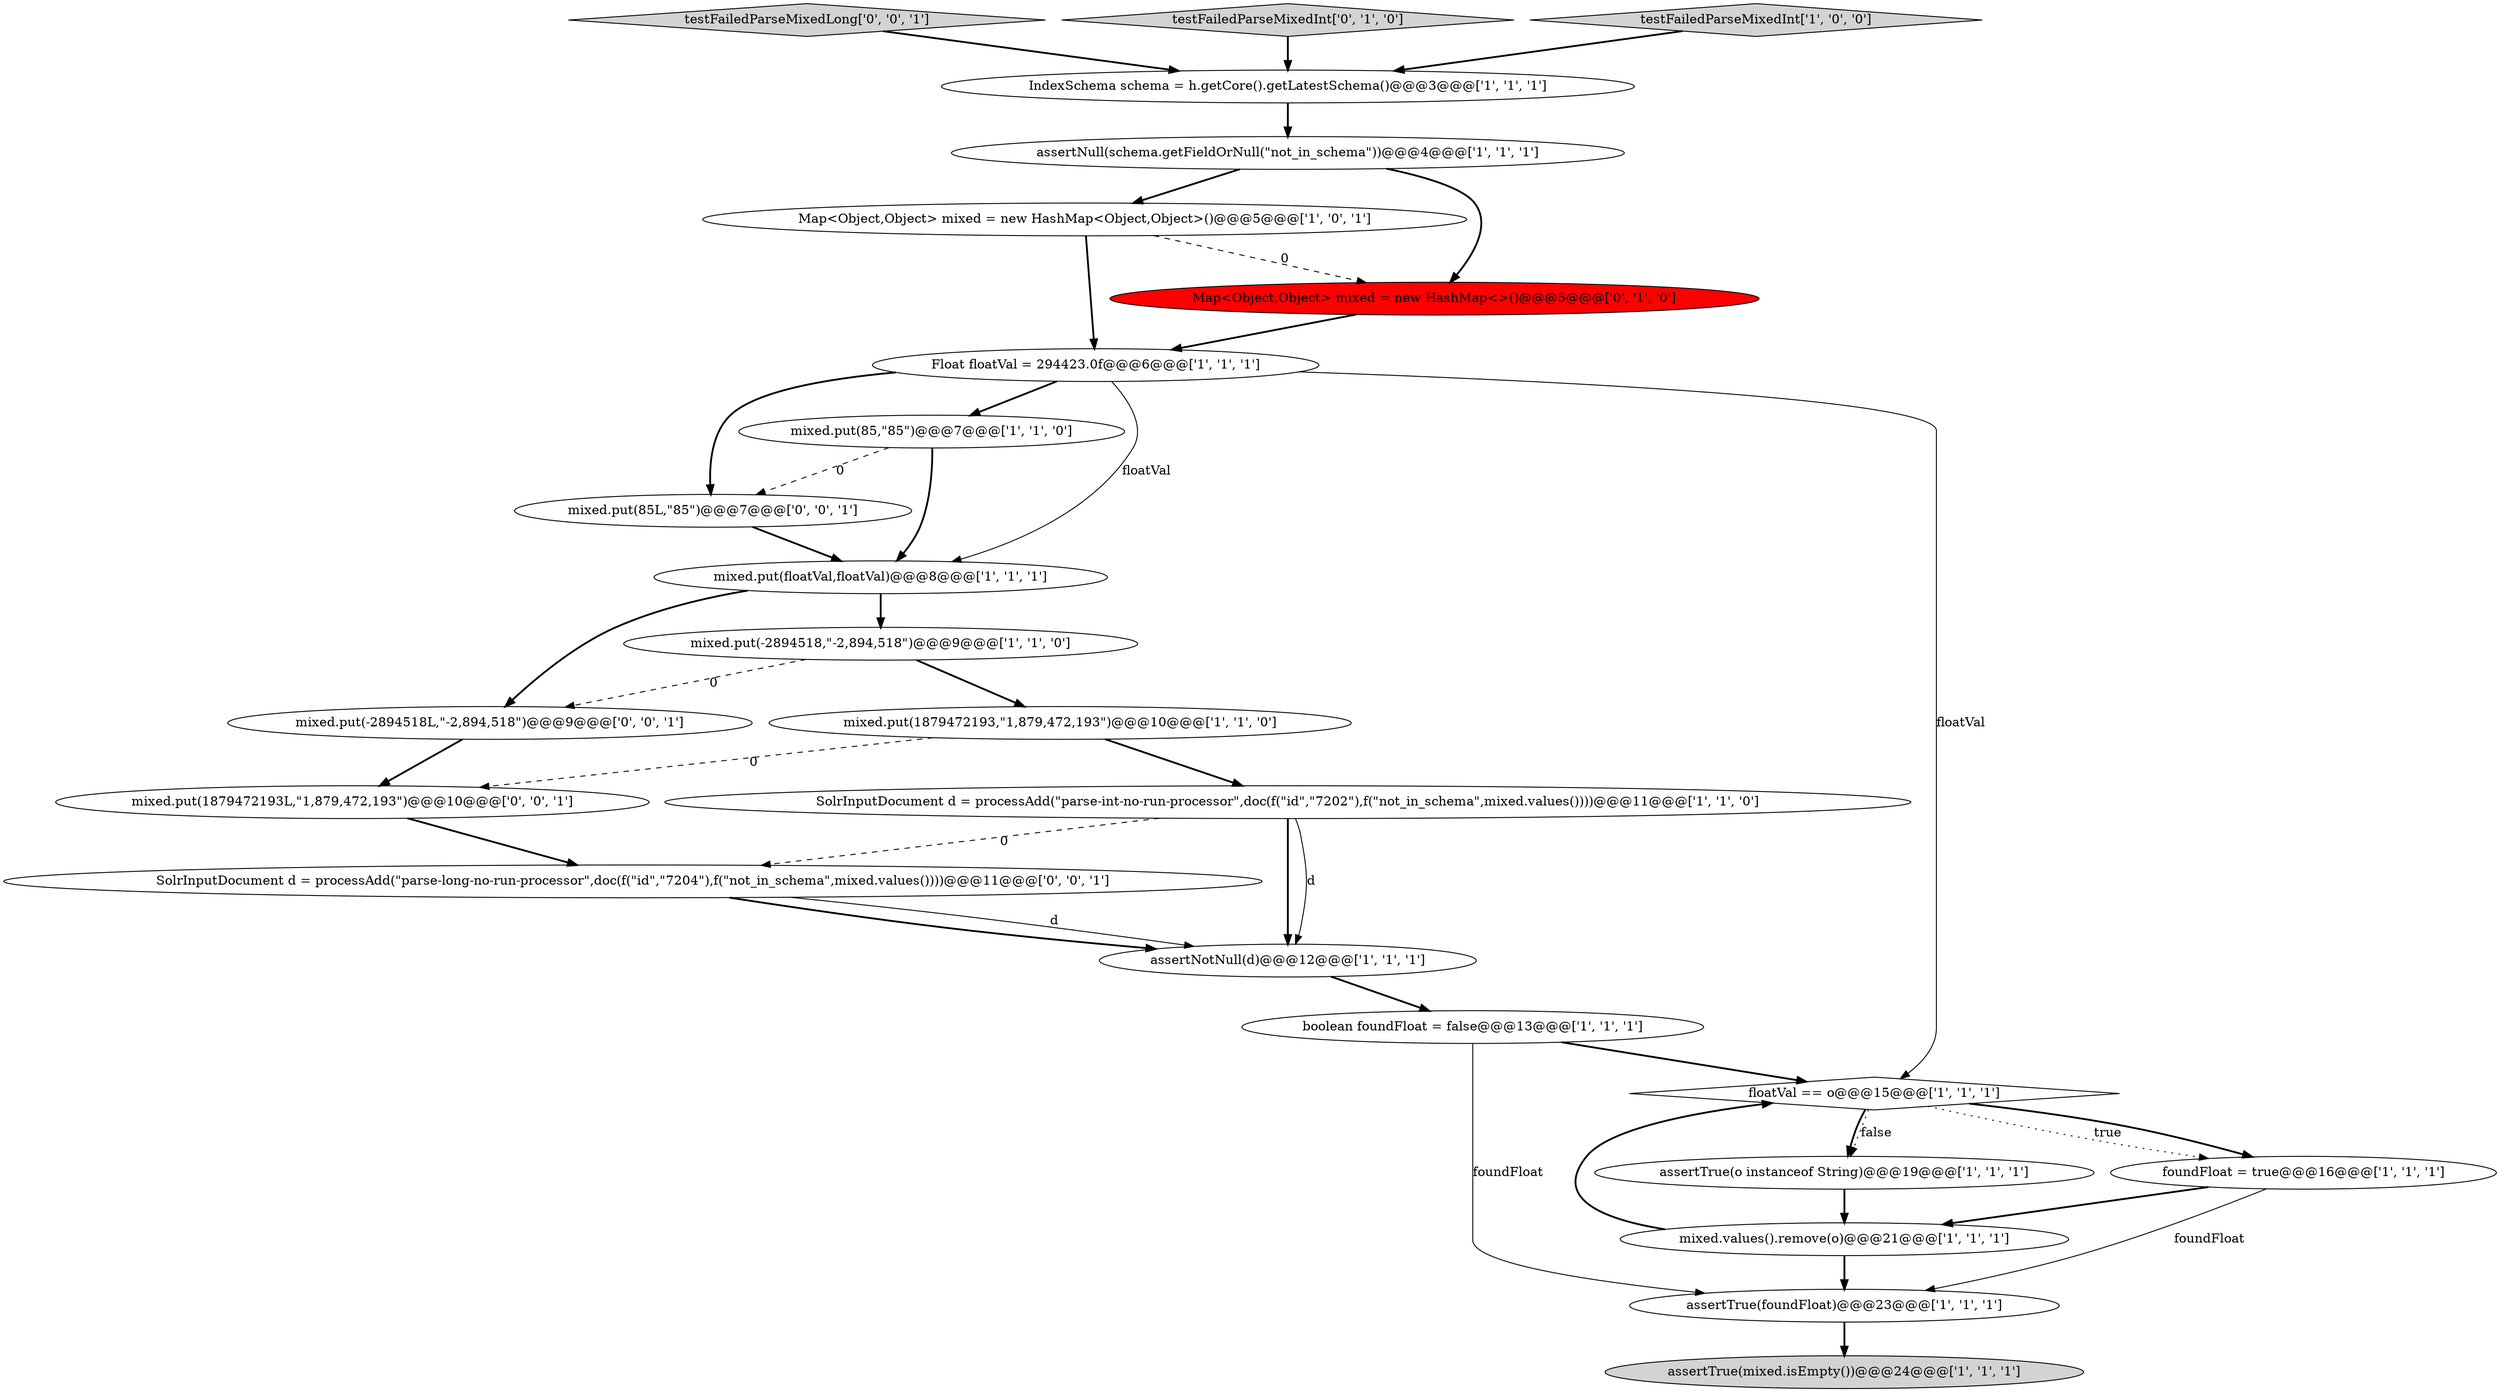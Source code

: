 digraph {
4 [style = filled, label = "boolean foundFloat = false@@@13@@@['1', '1', '1']", fillcolor = white, shape = ellipse image = "AAA0AAABBB1BBB"];
7 [style = filled, label = "mixed.put(85,\"85\")@@@7@@@['1', '1', '0']", fillcolor = white, shape = ellipse image = "AAA0AAABBB1BBB"];
24 [style = filled, label = "testFailedParseMixedLong['0', '0', '1']", fillcolor = lightgray, shape = diamond image = "AAA0AAABBB3BBB"];
1 [style = filled, label = "assertNotNull(d)@@@12@@@['1', '1', '1']", fillcolor = white, shape = ellipse image = "AAA0AAABBB1BBB"];
22 [style = filled, label = "SolrInputDocument d = processAdd(\"parse-long-no-run-processor\",doc(f(\"id\",\"7204\"),f(\"not_in_schema\",mixed.values())))@@@11@@@['0', '0', '1']", fillcolor = white, shape = ellipse image = "AAA0AAABBB3BBB"];
11 [style = filled, label = "floatVal == o@@@15@@@['1', '1', '1']", fillcolor = white, shape = diamond image = "AAA0AAABBB1BBB"];
2 [style = filled, label = "foundFloat = true@@@16@@@['1', '1', '1']", fillcolor = white, shape = ellipse image = "AAA0AAABBB1BBB"];
23 [style = filled, label = "mixed.put(85L,\"85\")@@@7@@@['0', '0', '1']", fillcolor = white, shape = ellipse image = "AAA0AAABBB3BBB"];
20 [style = filled, label = "mixed.put(1879472193L,\"1,879,472,193\")@@@10@@@['0', '0', '1']", fillcolor = white, shape = ellipse image = "AAA0AAABBB3BBB"];
17 [style = filled, label = "assertNull(schema.getFieldOrNull(\"not_in_schema\"))@@@4@@@['1', '1', '1']", fillcolor = white, shape = ellipse image = "AAA0AAABBB1BBB"];
10 [style = filled, label = "mixed.put(1879472193,\"1,879,472,193\")@@@10@@@['1', '1', '0']", fillcolor = white, shape = ellipse image = "AAA0AAABBB1BBB"];
13 [style = filled, label = "IndexSchema schema = h.getCore().getLatestSchema()@@@3@@@['1', '1', '1']", fillcolor = white, shape = ellipse image = "AAA0AAABBB1BBB"];
3 [style = filled, label = "assertTrue(mixed.isEmpty())@@@24@@@['1', '1', '1']", fillcolor = lightgray, shape = ellipse image = "AAA0AAABBB1BBB"];
12 [style = filled, label = "mixed.values().remove(o)@@@21@@@['1', '1', '1']", fillcolor = white, shape = ellipse image = "AAA0AAABBB1BBB"];
21 [style = filled, label = "mixed.put(-2894518L,\"-2,894,518\")@@@9@@@['0', '0', '1']", fillcolor = white, shape = ellipse image = "AAA0AAABBB3BBB"];
5 [style = filled, label = "assertTrue(o instanceof String)@@@19@@@['1', '1', '1']", fillcolor = white, shape = ellipse image = "AAA0AAABBB1BBB"];
0 [style = filled, label = "mixed.put(-2894518,\"-2,894,518\")@@@9@@@['1', '1', '0']", fillcolor = white, shape = ellipse image = "AAA0AAABBB1BBB"];
6 [style = filled, label = "Map<Object,Object> mixed = new HashMap<Object,Object>()@@@5@@@['1', '0', '1']", fillcolor = white, shape = ellipse image = "AAA0AAABBB1BBB"];
16 [style = filled, label = "assertTrue(foundFloat)@@@23@@@['1', '1', '1']", fillcolor = white, shape = ellipse image = "AAA0AAABBB1BBB"];
8 [style = filled, label = "SolrInputDocument d = processAdd(\"parse-int-no-run-processor\",doc(f(\"id\",\"7202\"),f(\"not_in_schema\",mixed.values())))@@@11@@@['1', '1', '0']", fillcolor = white, shape = ellipse image = "AAA0AAABBB1BBB"];
18 [style = filled, label = "testFailedParseMixedInt['0', '1', '0']", fillcolor = lightgray, shape = diamond image = "AAA0AAABBB2BBB"];
14 [style = filled, label = "mixed.put(floatVal,floatVal)@@@8@@@['1', '1', '1']", fillcolor = white, shape = ellipse image = "AAA0AAABBB1BBB"];
19 [style = filled, label = "Map<Object,Object> mixed = new HashMap<>()@@@5@@@['0', '1', '0']", fillcolor = red, shape = ellipse image = "AAA1AAABBB2BBB"];
15 [style = filled, label = "Float floatVal = 294423.0f@@@6@@@['1', '1', '1']", fillcolor = white, shape = ellipse image = "AAA0AAABBB1BBB"];
9 [style = filled, label = "testFailedParseMixedInt['1', '0', '0']", fillcolor = lightgray, shape = diamond image = "AAA0AAABBB1BBB"];
16->3 [style = bold, label=""];
15->23 [style = bold, label=""];
1->4 [style = bold, label=""];
7->23 [style = dashed, label="0"];
15->7 [style = bold, label=""];
17->6 [style = bold, label=""];
15->14 [style = solid, label="floatVal"];
2->16 [style = solid, label="foundFloat"];
22->1 [style = solid, label="d"];
12->11 [style = bold, label=""];
24->13 [style = bold, label=""];
12->16 [style = bold, label=""];
17->19 [style = bold, label=""];
11->2 [style = bold, label=""];
6->15 [style = bold, label=""];
2->12 [style = bold, label=""];
20->22 [style = bold, label=""];
7->14 [style = bold, label=""];
23->14 [style = bold, label=""];
8->1 [style = bold, label=""];
8->22 [style = dashed, label="0"];
13->17 [style = bold, label=""];
11->5 [style = bold, label=""];
0->10 [style = bold, label=""];
15->11 [style = solid, label="floatVal"];
11->2 [style = dotted, label="true"];
21->20 [style = bold, label=""];
14->0 [style = bold, label=""];
10->8 [style = bold, label=""];
5->12 [style = bold, label=""];
0->21 [style = dashed, label="0"];
6->19 [style = dashed, label="0"];
18->13 [style = bold, label=""];
10->20 [style = dashed, label="0"];
11->5 [style = dotted, label="false"];
22->1 [style = bold, label=""];
4->16 [style = solid, label="foundFloat"];
19->15 [style = bold, label=""];
4->11 [style = bold, label=""];
14->21 [style = bold, label=""];
8->1 [style = solid, label="d"];
9->13 [style = bold, label=""];
}
